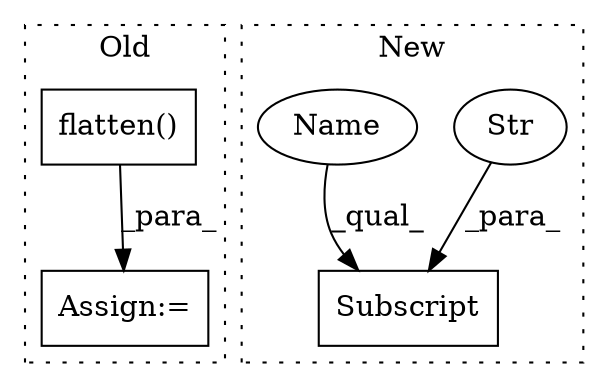 digraph G {
subgraph cluster0 {
1 [label="flatten()" a="75" s="2465,2516" l="45,1" shape="box"];
3 [label="Assign:=" a="68" s="2462" l="3" shape="box"];
label = "Old";
style="dotted";
}
subgraph cluster1 {
2 [label="Subscript" a="63" s="2551,0" l="30,0" shape="box"];
4 [label="Str" a="66" s="2567" l="13" shape="ellipse"];
5 [label="Name" a="87" s="2551" l="15" shape="ellipse"];
label = "New";
style="dotted";
}
1 -> 3 [label="_para_"];
4 -> 2 [label="_para_"];
5 -> 2 [label="_qual_"];
}
